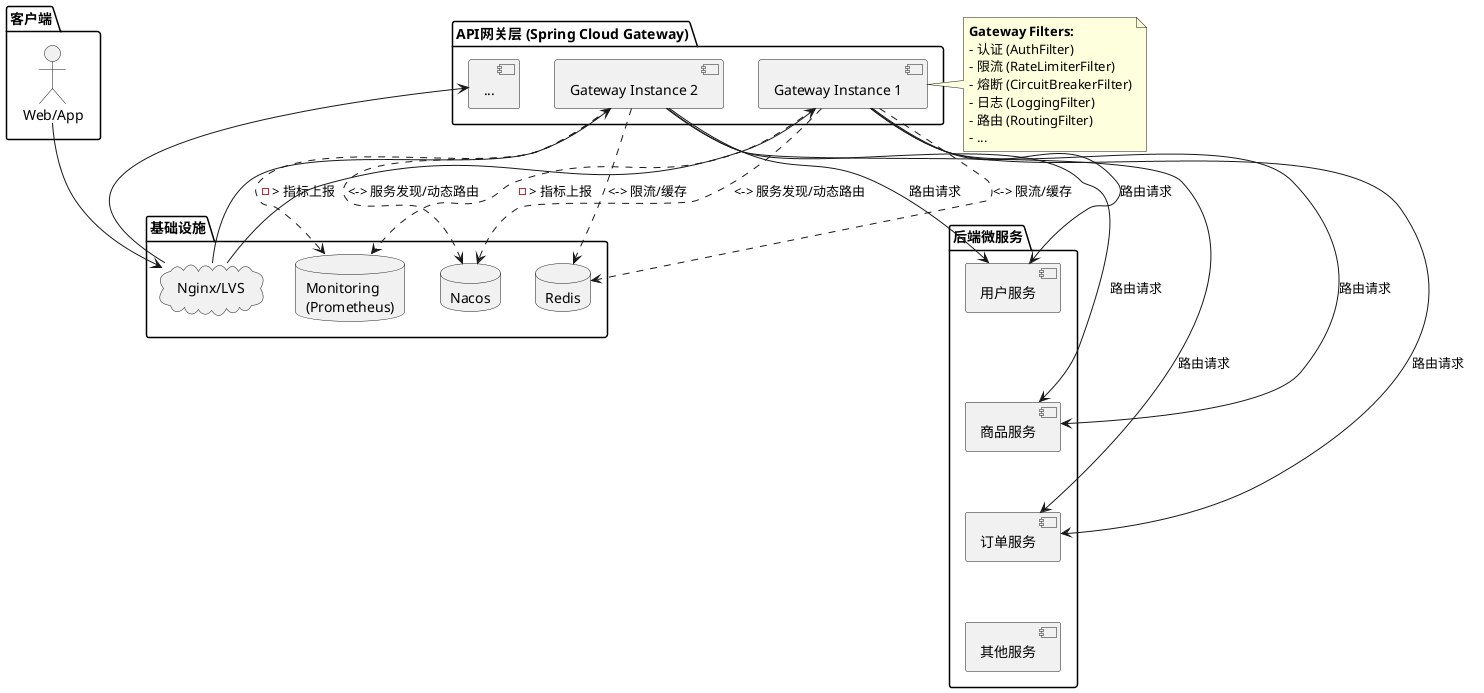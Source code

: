 @startuml API网关架构图

skinparam componentStyle uml2
skinparam rectangle {
    RoundCorner 20
}
skinparam database {
    RoundCorner 20
}

package "客户端" {
    actor "Web/App" as Client
}

package "基础设施" {
    cloud "Nginx/LVS" as LB
    database "Nacos" as Nacos
    database "Redis" as Redis
    database "Monitoring\n(Prometheus)" as Monitoring
}

package "API网关层 (Spring Cloud Gateway)" {
    component "Gateway Instance 1" as GW1
    component "Gateway Instance 2" as GW2
    component "..." as GWn
    
    GW1 -[hidden]right- GW2
    GW2 -[hidden]right- GWn
}

package "后端微服务" {
    component "用户服务" as UserService
    component "商品服务" as ItemService
    component "订单服务" as TradeService
    component "其他服务" as OtherService
    
    UserService -[hidden]down- ItemService
    ItemService -[hidden]down- TradeService
    TradeService -[hidden]down- OtherService
}

Client --> LB

LB --> GW1
LB --> GW2
LB --> GWn

GW1 ..> Nacos : <-> 服务发现/动态路由
GW1 ..> Redis : <-> 限流/缓存
GW1 ..> Monitoring : -> 指标上报

GW2 ..> Nacos : <-> 服务发现/动态路由
GW2 ..> Redis : <-> 限流/缓存
GW2 ..> Monitoring : -> 指标上报


GW1 --> UserService : 路由请求
GW1 --> ItemService : 路由请求
GW1 --> TradeService : 路由请求

GW2 --> UserService : 路由请求
GW2 --> ItemService : 路由请求
GW2 --> TradeService : 路由请求


note right of GW1 {
    <b>Gateway Filters:</b>
    - 认证 (AuthFilter)
    - 限流 (RateLimiterFilter)
    - 熔断 (CircuitBreakerFilter)
    - 日志 (LoggingFilter)
    - 路由 (RoutingFilter)
    - ...
}

@enduml 
